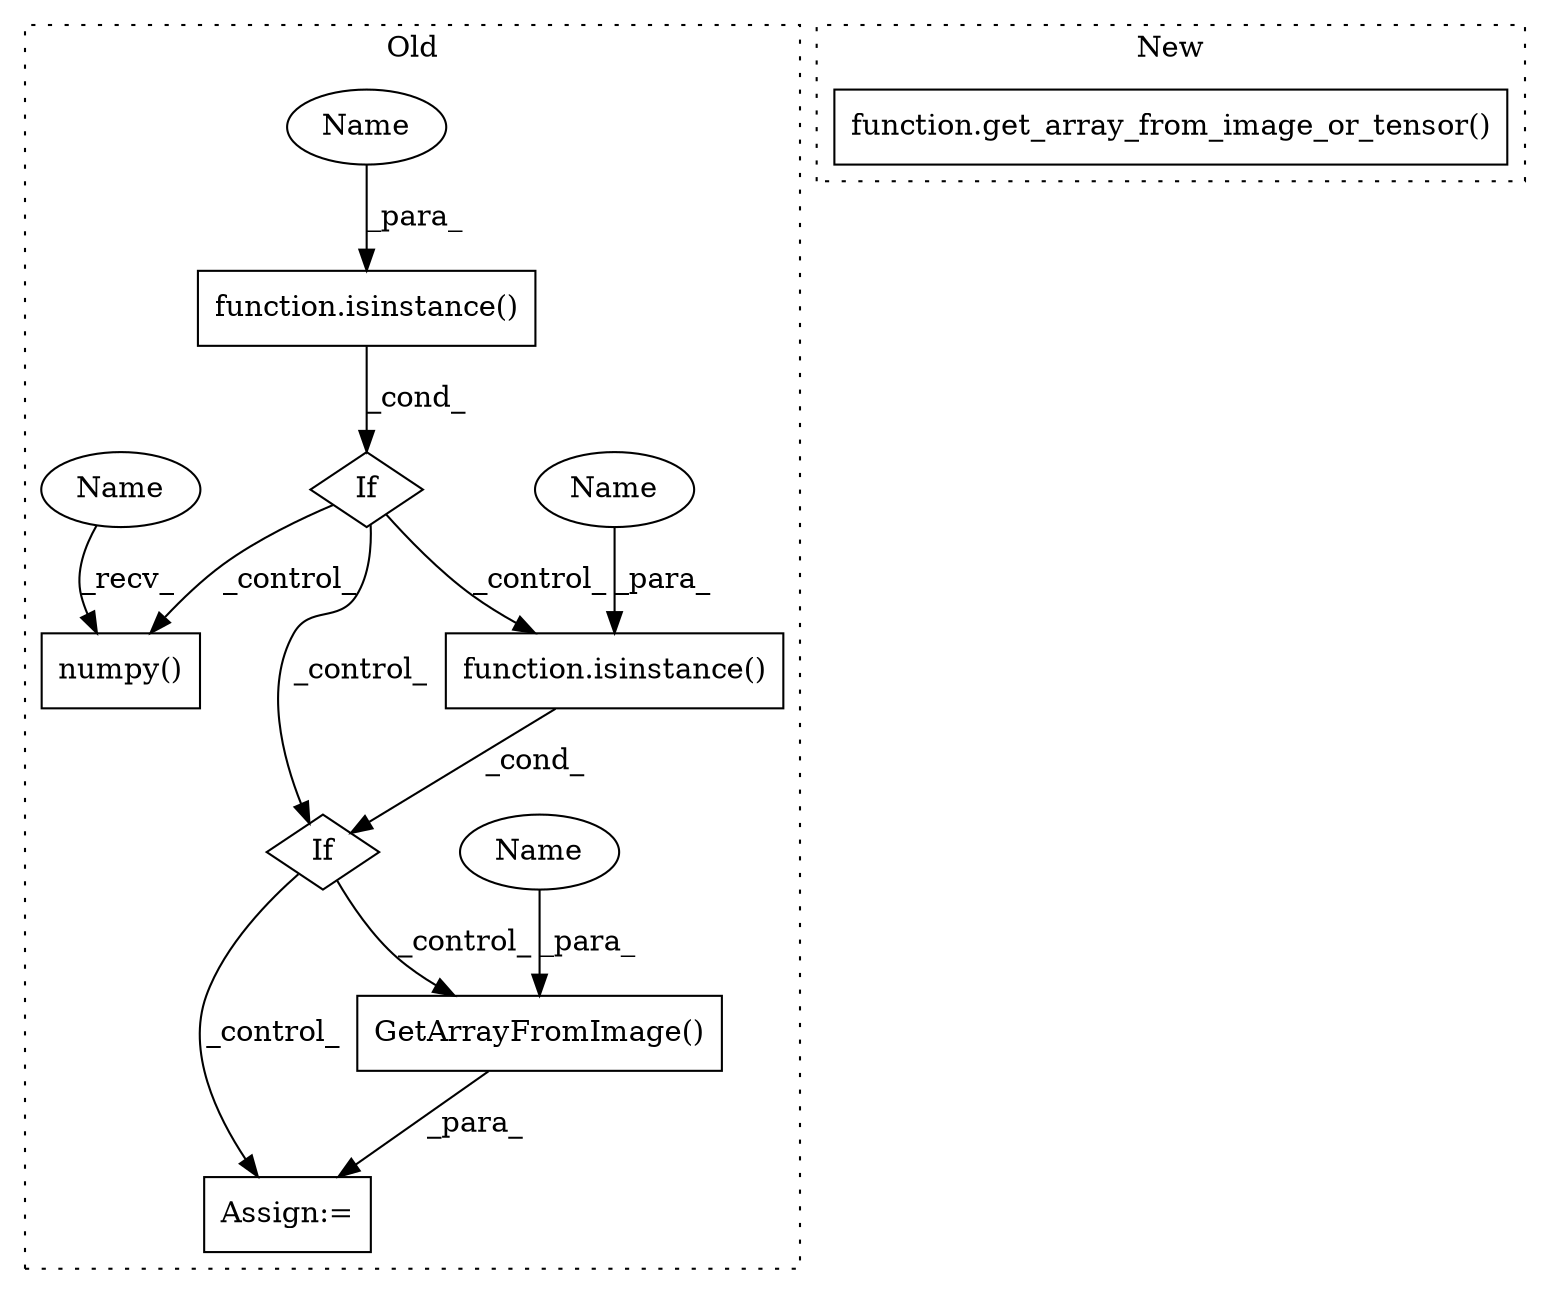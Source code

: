 digraph G {
subgraph cluster0 {
1 [label="numpy()" a="75" s="2324" l="19" shape="box"];
3 [label="If" a="96" s="2254" l="3" shape="diamond"];
4 [label="function.isinstance()" a="75" s="2257,2293" l="11,1" shape="box"];
5 [label="If" a="96" s="2353" l="0" shape="diamond"];
6 [label="GetArrayFromImage()" a="75" s="2418,2452" l="23,1" shape="box"];
7 [label="function.isinstance()" a="75" s="2353,2387" l="11,1" shape="box"];
8 [label="Assign:=" a="68" s="2415" l="3" shape="box"];
9 [label="Name" a="87" s="2364" l="11" shape="ellipse"];
10 [label="Name" a="87" s="2441" l="11" shape="ellipse"];
11 [label="Name" a="87" s="2324" l="11" shape="ellipse"];
12 [label="Name" a="87" s="2268" l="11" shape="ellipse"];
label = "Old";
style="dotted";
}
subgraph cluster1 {
2 [label="function.get_array_from_image_or_tensor()" a="75" s="2277,2319" l="31,1" shape="box"];
label = "New";
style="dotted";
}
3 -> 5 [label="_control_"];
3 -> 1 [label="_control_"];
3 -> 7 [label="_control_"];
4 -> 3 [label="_cond_"];
5 -> 6 [label="_control_"];
5 -> 8 [label="_control_"];
6 -> 8 [label="_para_"];
7 -> 5 [label="_cond_"];
9 -> 7 [label="_para_"];
10 -> 6 [label="_para_"];
11 -> 1 [label="_recv_"];
12 -> 4 [label="_para_"];
}
